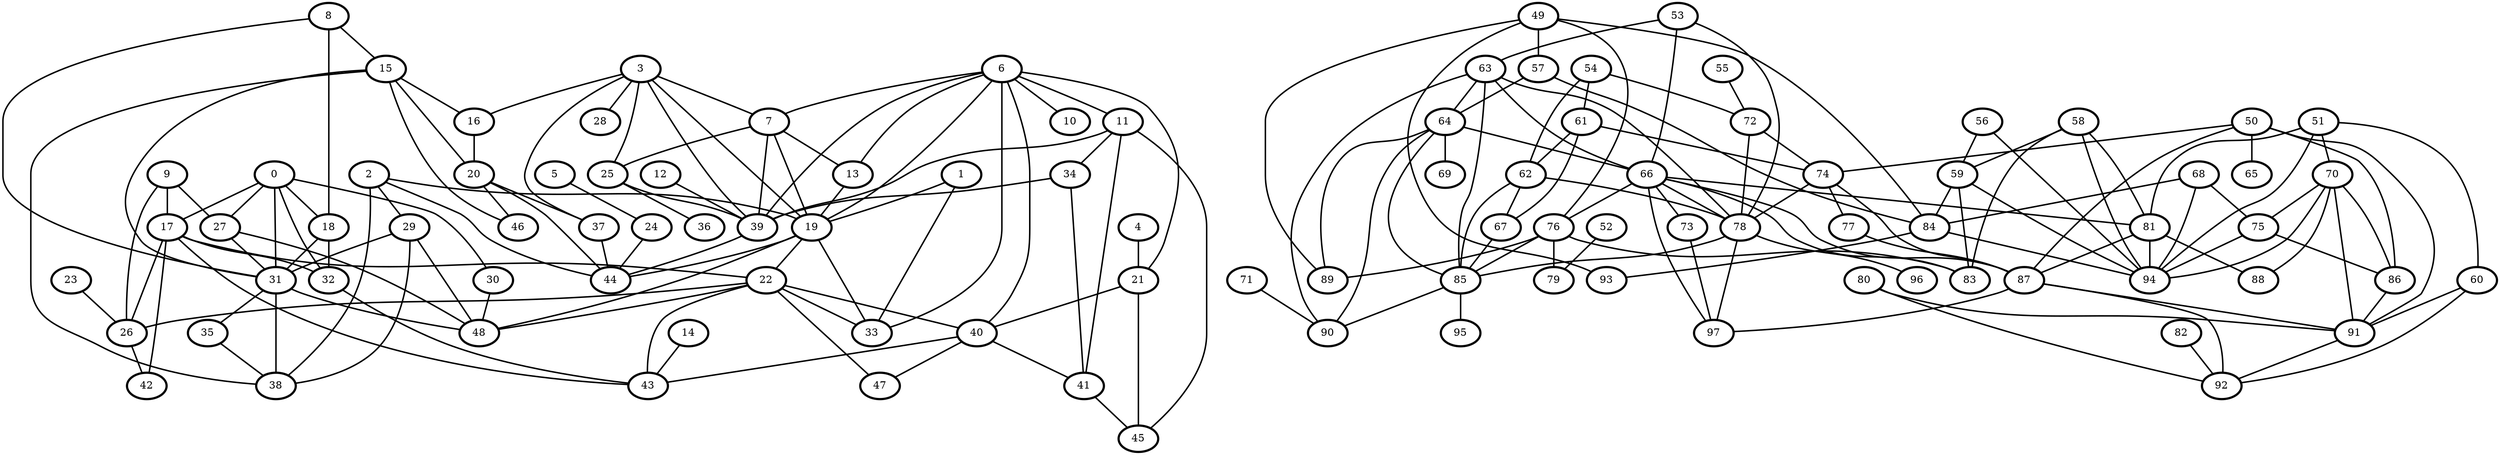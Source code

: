 graph G {
    0 [penwidth=3]
    1 [penwidth=3]
    2 [penwidth=3]
    3 [penwidth=3]
    4 [penwidth=3]
    5 [penwidth=3]
    6 [penwidth=3]
    7 [penwidth=3]
    8 [penwidth=3]
    9 [penwidth=3]
    10 [penwidth=3]
    11 [penwidth=3]
    12 [penwidth=3]
    13 [penwidth=3]
    14 [penwidth=3]
    15 [penwidth=3]
    16 [penwidth=3]
    17 [penwidth=3]
    18 [penwidth=3]
    19 [penwidth=3]
    20 [penwidth=3]
    21 [penwidth=3]
    22 [penwidth=3]
    23 [penwidth=3]
    24 [penwidth=3]
    25 [penwidth=3]
    26 [penwidth=3]
    27 [penwidth=3]
    28 [penwidth=3]
    29 [penwidth=3]
    30 [penwidth=3]
    31 [penwidth=3]
    32 [penwidth=3]
    33 [penwidth=3]
    34 [penwidth=3]
    35 [penwidth=3]
    36 [penwidth=3]
    37 [penwidth=3]
    38 [penwidth=3]
    39 [penwidth=3]
    40 [penwidth=3]
    41 [penwidth=3]
    42 [penwidth=3]
    43 [penwidth=3]
    44 [penwidth=3]
    45 [penwidth=3]
    46 [penwidth=3]
    47 [penwidth=3]
    48 [penwidth=3]
    49 [penwidth=3]
    50 [penwidth=3]
    51 [penwidth=3]
    52 [penwidth=3]
    53 [penwidth=3]
    54 [penwidth=3]
    55 [penwidth=3]
    56 [penwidth=3]
    57 [penwidth=3]
    58 [penwidth=3]
    59 [penwidth=3]
    60 [penwidth=3]
    61 [penwidth=3]
    62 [penwidth=3]
    63 [penwidth=3]
    64 [penwidth=3]
    65 [penwidth=3]
    66 [penwidth=3]
    67 [penwidth=3]
    68 [penwidth=3]
    69 [penwidth=3]
    70 [penwidth=3]
    71 [penwidth=3]
    72 [penwidth=3]
    73 [penwidth=3]
    74 [penwidth=3]
    75 [penwidth=3]
    76 [penwidth=3]
    77 [penwidth=3]
    78 [penwidth=3]
    79 [penwidth=3]
    80 [penwidth=3]
    81 [penwidth=3]
    82 [penwidth=3]
    83 [penwidth=3]
    84 [penwidth=3]
    85 [penwidth=3]
    86 [penwidth=3]
    87 [penwidth=3]
    88 [penwidth=3]
    89 [penwidth=3]
    90 [penwidth=3]
    91 [penwidth=3]
    92 [penwidth=3]
    93 [penwidth=3]
    94 [penwidth=3]
    95 [penwidth=3]
    96 [penwidth=3]
    97 [penwidth=3]

    0--27 [penwidth=2]
    0--30 [penwidth=2]
    0--31 [penwidth=2]
    0--17 [penwidth=2]
    0--18 [penwidth=2]
    0--32 [penwidth=2]
    1--19 [penwidth=2]
    1--33 [penwidth=2]
    2--29 [penwidth=2]
    2--19 [penwidth=2]
    2--44 [penwidth=2]
    2--38 [penwidth=2]
    3--37 [penwidth=2]
    3--7 [penwidth=2]
    3--19 [penwidth=2]
    3--39 [penwidth=2]
    3--16 [penwidth=2]
    3--25 [penwidth=2]
    3--28 [penwidth=2]
    4--21 [penwidth=2]
    5--24 [penwidth=2]
    6--33 [penwidth=2]
    6--40 [penwidth=2]
    6--11 [penwidth=2]
    6--21 [penwidth=2]
    6--19 [penwidth=2]
    6--10 [penwidth=2]
    6--7 [penwidth=2]
    6--13 [penwidth=2]
    6--39 [penwidth=2]
    7--19 [penwidth=2]
    7--39 [penwidth=2]
    7--13 [penwidth=2]
    7--25 [penwidth=2]
    8--18 [penwidth=2]
    8--15 [penwidth=2]
    8--31 [penwidth=2]
    9--26 [penwidth=2]
    9--27 [penwidth=2]
    9--17 [penwidth=2]
    11--41 [penwidth=2]
    11--45 [penwidth=2]
    11--34 [penwidth=2]
    11--39 [penwidth=2]
    12--39 [penwidth=2]
    13--19 [penwidth=2]
    14--43 [penwidth=2]
    15--38 [penwidth=2]
    15--16 [penwidth=2]
    15--20 [penwidth=2]
    15--46 [penwidth=2]
    15--31 [penwidth=2]
    16--20 [penwidth=2]
    17--43 [penwidth=2]
    17--26 [penwidth=2]
    17--32 [penwidth=2]
    17--22 [penwidth=2]
    17--42 [penwidth=2]
    18--31 [penwidth=2]
    18--32 [penwidth=2]
    19--33 [penwidth=2]
    19--48 [penwidth=2]
    19--44 [penwidth=2]
    19--22 [penwidth=2]
    20--46 [penwidth=2]
    20--44 [penwidth=2]
    20--37 [penwidth=2]
    21--40 [penwidth=2]
    21--45 [penwidth=2]
    22--47 [penwidth=2]
    22--48 [penwidth=2]
    22--33 [penwidth=2]
    22--40 [penwidth=2]
    22--26 [penwidth=2]
    22--43 [penwidth=2]
    23--26 [penwidth=2]
    24--44 [penwidth=2]
    25--39 [penwidth=2]
    25--36 [penwidth=2]
    26--42 [penwidth=2]
    27--48 [penwidth=2]
    27--31 [penwidth=2]
    29--31 [penwidth=2]
    29--48 [penwidth=2]
    29--38 [penwidth=2]
    30--48 [penwidth=2]
    31--48 [penwidth=2]
    31--38 [penwidth=2]
    31--35 [penwidth=2]
    32--43 [penwidth=2]
    34--39 [penwidth=2]
    34--41 [penwidth=2]
    35--38 [penwidth=2]
    37--44 [penwidth=2]
    39--44 [penwidth=2]
    40--41 [penwidth=2]
    40--43 [penwidth=2]
    40--47 [penwidth=2]
    41--45 [penwidth=2]
    49--93 [penwidth=2]
    49--89 [penwidth=2]
    49--84 [penwidth=2]
    49--57 [penwidth=2]
    49--76 [penwidth=2]
    50--87 [penwidth=2]
    50--86 [penwidth=2]
    50--65 [penwidth=2]
    50--74 [penwidth=2]
    50--91 [penwidth=2]
    51--94 [penwidth=2]
    51--70 [penwidth=2]
    51--60 [penwidth=2]
    51--81 [penwidth=2]
    52--79 [penwidth=2]
    53--66 [penwidth=2]
    53--78 [penwidth=2]
    53--63 [penwidth=2]
    54--62 [penwidth=2]
    54--72 [penwidth=2]
    54--61 [penwidth=2]
    55--72 [penwidth=2]
    56--94 [penwidth=2]
    56--59 [penwidth=2]
    57--84 [penwidth=2]
    57--64 [penwidth=2]
    58--83 [penwidth=2]
    58--59 [penwidth=2]
    58--81 [penwidth=2]
    58--94 [penwidth=2]
    59--84 [penwidth=2]
    59--83 [penwidth=2]
    59--94 [penwidth=2]
    60--92 [penwidth=2]
    60--91 [penwidth=2]
    61--74 [penwidth=2]
    61--67 [penwidth=2]
    61--62 [penwidth=2]
    62--67 [penwidth=2]
    62--78 [penwidth=2]
    62--85 [penwidth=2]
    63--66 [penwidth=2]
    63--90 [penwidth=2]
    63--85 [penwidth=2]
    63--64 [penwidth=2]
    63--78 [penwidth=2]
    64--69 [penwidth=2]
    64--85 [penwidth=2]
    64--66 [penwidth=2]
    64--90 [penwidth=2]
    64--89 [penwidth=2]
    66--78 [penwidth=2]
    66--73 [penwidth=2]
    66--97 [penwidth=2]
    66--83 [penwidth=2]
    66--87 [penwidth=2]
    66--81 [penwidth=2]
    66--76 [penwidth=2]
    67--85 [penwidth=2]
    68--94 [penwidth=2]
    68--84 [penwidth=2]
    68--75 [penwidth=2]
    70--88 [penwidth=2]
    70--75 [penwidth=2]
    70--86 [penwidth=2]
    70--91 [penwidth=2]
    70--94 [penwidth=2]
    71--90 [penwidth=2]
    72--74 [penwidth=2]
    72--78 [penwidth=2]
    73--97 [penwidth=2]
    74--77 [penwidth=2]
    74--78 [penwidth=2]
    74--87 [penwidth=2]
    75--86 [penwidth=2]
    75--94 [penwidth=2]
    76--85 [penwidth=2]
    76--79 [penwidth=2]
    76--83 [penwidth=2]
    76--89 [penwidth=2]
    77--87 [penwidth=2]
    78--97 [penwidth=2]
    78--96 [penwidth=2]
    78--85 [penwidth=2]
    80--91 [penwidth=2]
    80--92 [penwidth=2]
    81--94 [penwidth=2]
    81--87 [penwidth=2]
    81--88 [penwidth=2]
    82--92 [penwidth=2]
    84--94 [penwidth=2]
    84--93 [penwidth=2]
    85--95 [penwidth=2]
    85--90 [penwidth=2]
    86--91 [penwidth=2]
    87--91 [penwidth=2]
    87--97 [penwidth=2]
    87--92 [penwidth=2]
    91--92 [penwidth=2]
}